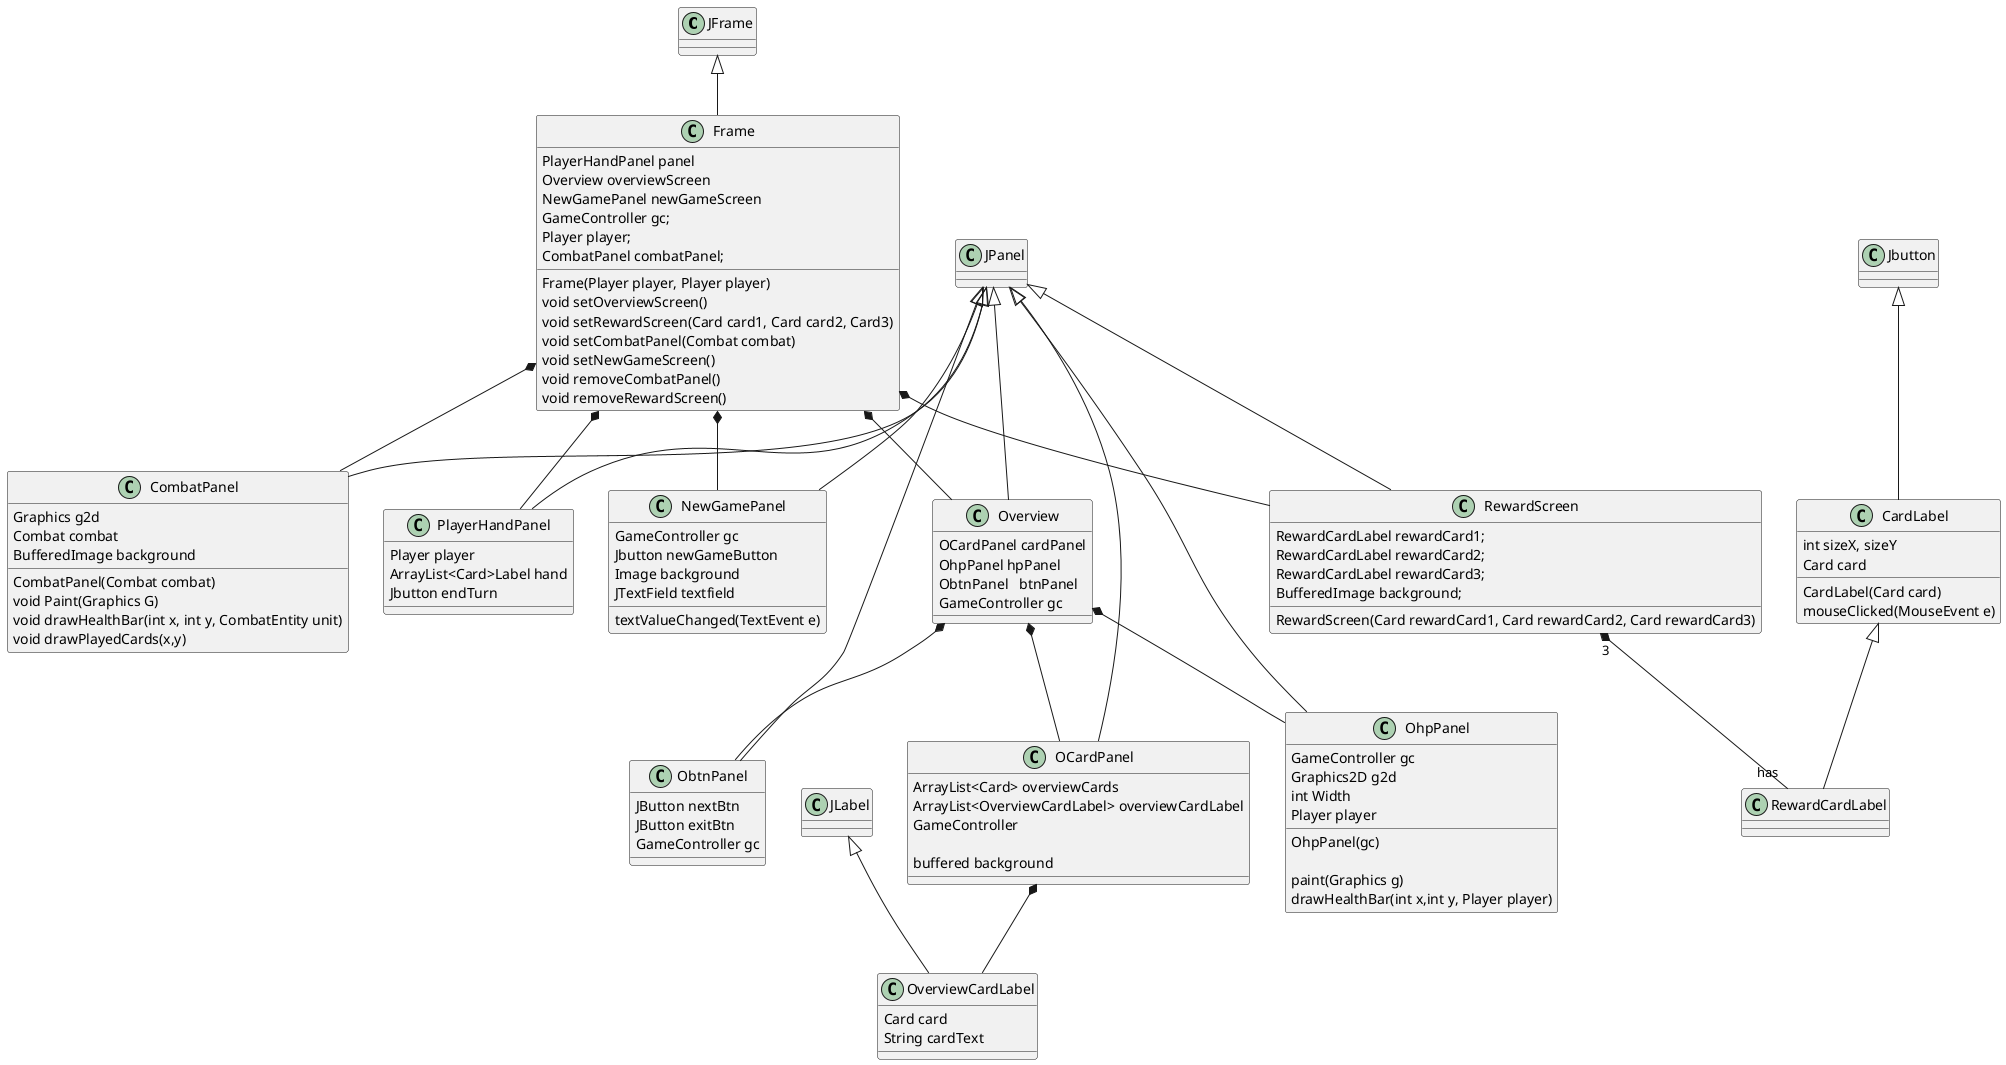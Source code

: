 @startuml
'https://plantuml.com/sequence-diagram

class JFrame
class Frame {
PlayerHandPanel panel
Overview overviewScreen
NewGamePanel newGameScreen
GameController gc;
Player player;
CombatPanel combatPanel;

Frame(Player player, Player player)
void setOverviewScreen()
void setRewardScreen(Card card1, Card card2, Card3)
void setCombatPanel(Combat combat)
void setNewGameScreen()
void removeCombatPanel()
void removeRewardScreen()



}

class CombatPanel{
Graphics g2d
Combat combat
BufferedImage background
CombatPanel(Combat combat)
void Paint(Graphics G)
void drawHealthBar(int x, int y, CombatEntity unit)
void drawPlayedCards(x,y)



}
class PlayerHandPanel{
Player player
ArrayList<Card>Label hand
Jbutton endTurn

}
class NewGamePanel{
GameController gc
Jbutton newGameButton
Image background
JTextField textfield


textValueChanged(TextEvent e)
}
class RewardScreen{
RewardCardLabel rewardCard1;
                   RewardCardLabel rewardCard2;
                   RewardCardLabel rewardCard3;
                   BufferedImage background;

                   RewardScreen(Card rewardCard1, Card rewardCard2, Card rewardCard3)
}

class CardLabel{
int sizeX, sizeY
Card card
CardLabel(Card card)
mouseClicked(MouseEvent e)

}
class RewardCardLabel{


}

'overview
class Overview{
OCardPanel cardPanel
OhpPanel hpPanel
ObtnPanel   btnPanel
GameController gc

}
class OCardPanel{
ArrayList<Card> overviewCards
ArrayList<OverviewCardLabel> overviewCardLabel
GameController

buffered background
}
class OhpPanel{
GameController gc
Graphics2D g2d
int Width
Player player
OhpPanel(gc)

paint(Graphics g)
drawHealthBar(int x,int y, Player player)

}
class ObtnPanel{
JButton nextBtn
JButton exitBtn
GameController gc

}

class OverviewCardLabel{
Card card
String cardText
}


JFrame <|-- Frame
Frame *--CombatPanel
Frame *--Overview
Frame *-- RewardScreen
Frame *--NewGamePanel
Frame *--PlayerHandPanel
RewardScreen "3" *-- "has" RewardCardLabel

JPanel <|-- Overview
JPanel <|-- CombatPanel
JPanel <|-- RewardScreen
JPanel <|-- PlayerHandPanel
JPanel <|-- OCardPanel
JPanel <|-- OhpPanel
JPanel <|-- ObtnPanel
JPanel <|-- NewGamePanel

Overview *--ObtnPanel
Overview *--OhpPanel
Overview *--OCardPanel
OCardPanel *-- OverviewCardLabel

CardLabel <|-- RewardCardLabel
JLabel <|-- OverviewCardLabel
Jbutton <|--CardLabel


@enduml